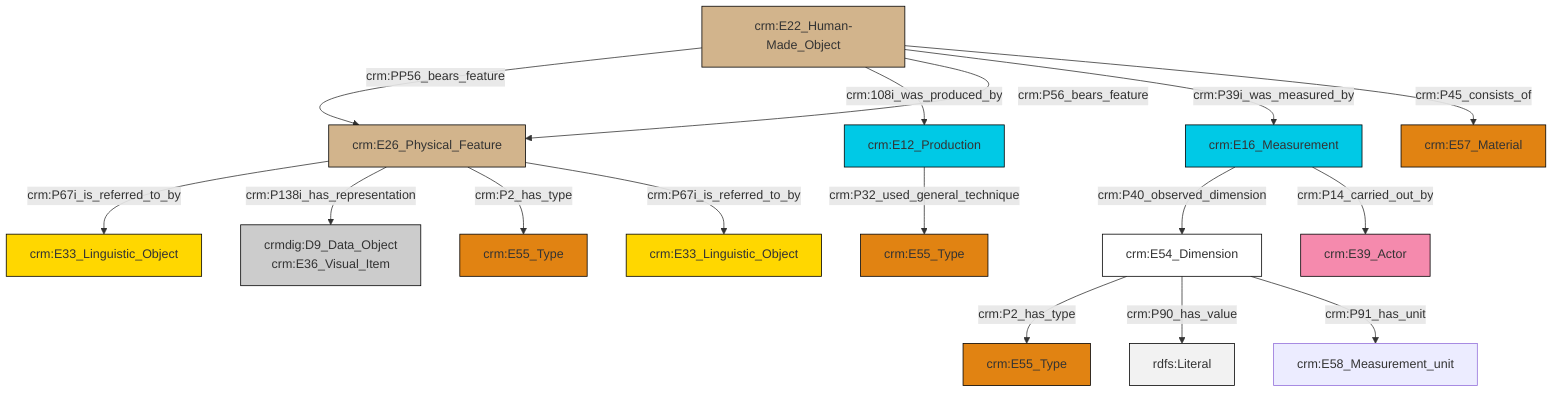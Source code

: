 graph TD
classDef Literal fill:#f2f2f2,stroke:#000000;
classDef CRM_Entity fill:#FFFFFF,stroke:#000000;
classDef Temporal_Entity fill:#00C9E6, stroke:#000000;
classDef Type fill:#E18312, stroke:#000000;
classDef Time-Span fill:#2C9C91, stroke:#000000;
classDef Appellation fill:#FFEB7F, stroke:#000000;
classDef Place fill:#008836, stroke:#000000;
classDef Persistent_Item fill:#B266B2, stroke:#000000;
classDef Conceptual_Object fill:#FFD700, stroke:#000000;
classDef Physical_Thing fill:#D2B48C, stroke:#000000;
classDef Actor fill:#f58aad, stroke:#000000;
classDef PC_Classes fill:#4ce600, stroke:#000000;
classDef Multi fill:#cccccc,stroke:#000000;

4["crm:E54_Dimension"]:::CRM_Entity -->|crm:P2_has_type| 5["crm:E55_Type"]:::Type
6["crm:E22_Human-Made_Object"]:::Physical_Thing -->|crm:PP56_bears_feature| 7["crm:E26_Physical_Feature"]:::Physical_Thing
4["crm:E54_Dimension"]:::CRM_Entity -->|crm:P90_has_value| 8[rdfs:Literal]:::Literal
7["crm:E26_Physical_Feature"]:::Physical_Thing -->|crm:P67i_is_referred_to_by| 13["crm:E33_Linguistic_Object"]:::Conceptual_Object
6["crm:E22_Human-Made_Object"]:::Physical_Thing -->|crm:108i_was_produced_by| 14["crm:E12_Production"]:::Temporal_Entity
7["crm:E26_Physical_Feature"]:::Physical_Thing -->|crm:P138i_has_representation| 9["crmdig:D9_Data_Object<br>crm:E36_Visual_Item"]:::Multi
14["crm:E12_Production"]:::Temporal_Entity -->|crm:P32_used_general_technique| 20["crm:E55_Type"]:::Type
4["crm:E54_Dimension"]:::CRM_Entity -->|crm:P91_has_unit| 16["crm:E58_Measurement_unit"]:::Default
21["crm:E16_Measurement"]:::Temporal_Entity -->|crm:P40_observed_dimension| 4["crm:E54_Dimension"]:::CRM_Entity
6["crm:E22_Human-Made_Object"]:::Physical_Thing -->|crm:P56_bears_feature| 7["crm:E26_Physical_Feature"]:::Physical_Thing
7["crm:E26_Physical_Feature"]:::Physical_Thing -->|crm:P2_has_type| 2["crm:E55_Type"]:::Type
6["crm:E22_Human-Made_Object"]:::Physical_Thing -->|crm:P39i_was_measured_by| 21["crm:E16_Measurement"]:::Temporal_Entity
21["crm:E16_Measurement"]:::Temporal_Entity -->|crm:P14_carried_out_by| 18["crm:E39_Actor"]:::Actor
7["crm:E26_Physical_Feature"]:::Physical_Thing -->|crm:P67i_is_referred_to_by| 0["crm:E33_Linguistic_Object"]:::Conceptual_Object
6["crm:E22_Human-Made_Object"]:::Physical_Thing -->|crm:P45_consists_of| 26["crm:E57_Material"]:::Type